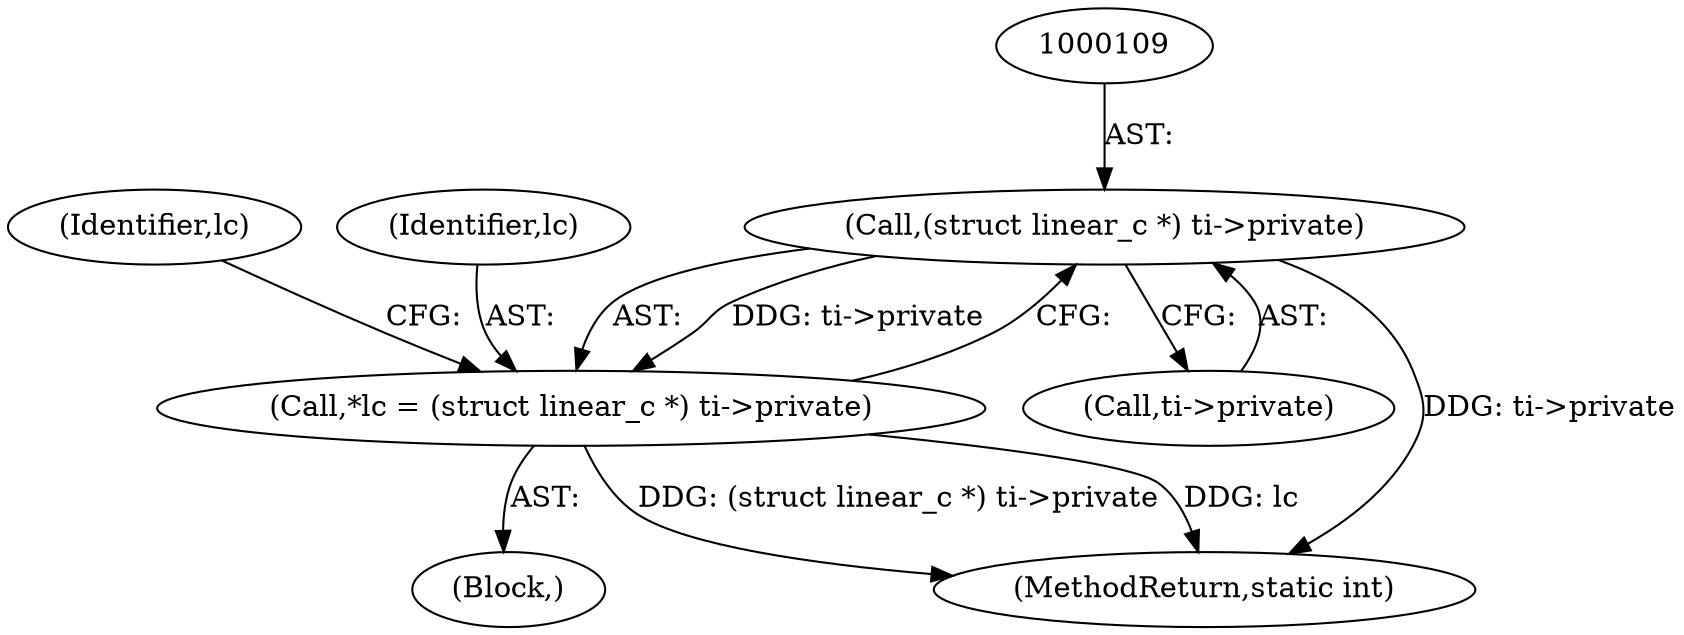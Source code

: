 digraph "0_linux_ec8013beddd717d1740cfefb1a9b900deef85462_0@pointer" {
"1000108" [label="(Call,(struct linear_c *) ti->private)"];
"1000106" [label="(Call,*lc = (struct linear_c *) ti->private)"];
"1000117" [label="(Identifier,lc)"];
"1000107" [label="(Identifier,lc)"];
"1000106" [label="(Call,*lc = (struct linear_c *) ti->private)"];
"1000110" [label="(Call,ti->private)"];
"1000104" [label="(Block,)"];
"1000108" [label="(Call,(struct linear_c *) ti->private)"];
"1000127" [label="(MethodReturn,static int)"];
"1000108" -> "1000106"  [label="AST: "];
"1000108" -> "1000110"  [label="CFG: "];
"1000109" -> "1000108"  [label="AST: "];
"1000110" -> "1000108"  [label="AST: "];
"1000106" -> "1000108"  [label="CFG: "];
"1000108" -> "1000127"  [label="DDG: ti->private"];
"1000108" -> "1000106"  [label="DDG: ti->private"];
"1000106" -> "1000104"  [label="AST: "];
"1000107" -> "1000106"  [label="AST: "];
"1000117" -> "1000106"  [label="CFG: "];
"1000106" -> "1000127"  [label="DDG: (struct linear_c *) ti->private"];
"1000106" -> "1000127"  [label="DDG: lc"];
}
